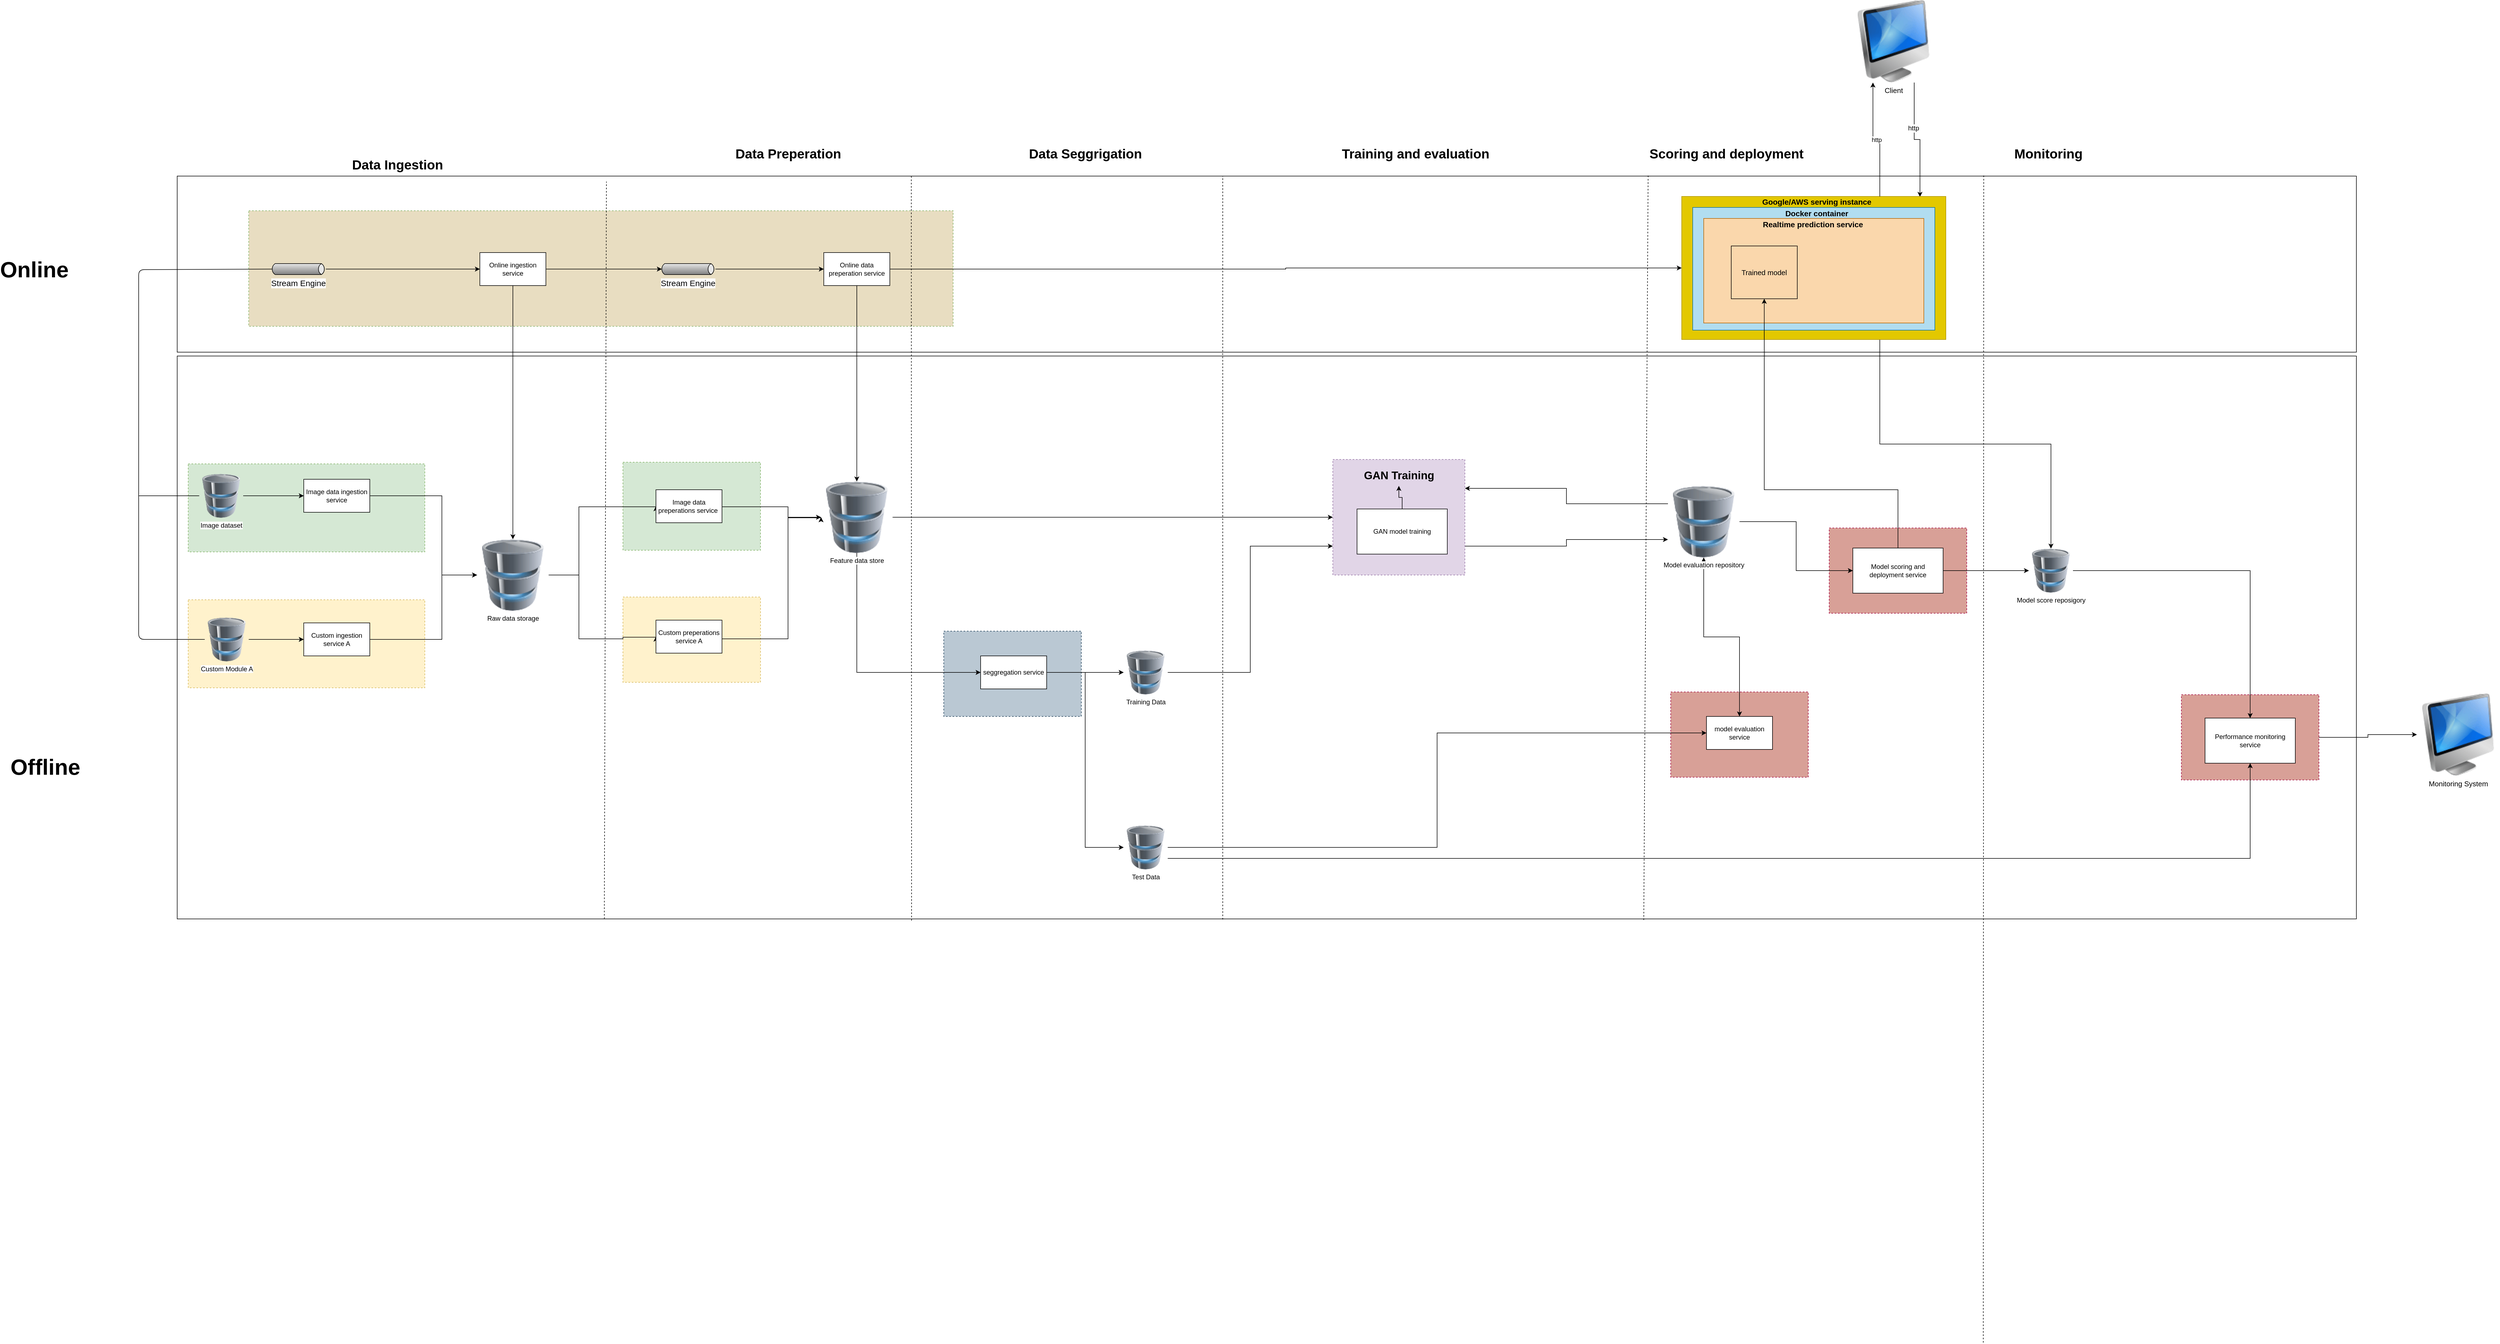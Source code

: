 <mxfile version="10.7.7" type="github"><diagram id="oKF6dVHejvNUOakWTQ5L" name="Page-1"><mxGraphModel dx="4475" dy="3337" grid="1" gridSize="10" guides="1" tooltips="1" connect="1" arrows="1" fold="1" page="1" pageScale="1" pageWidth="827" pageHeight="1169" math="0" shadow="0"><root><mxCell id="0"/><mxCell id="1" parent="0"/><mxCell id="7PKQdmlYQMPmTrWoQ9it-1" value="" style="rounded=0;whiteSpace=wrap;html=1;fillColor=none;" vertex="1" parent="1"><mxGeometry x="30" y="547" width="3960" height="1023" as="geometry"/></mxCell><mxCell id="7PKQdmlYQMPmTrWoQ9it-2" value="" style="rounded=0;whiteSpace=wrap;html=1;fillColor=#D8A097;dashed=1;strokeColor=#A50040;fontColor=#ffffff;" vertex="1" parent="1"><mxGeometry x="2744" y="1157.5" width="250" height="155" as="geometry"/></mxCell><mxCell id="7PKQdmlYQMPmTrWoQ9it-3" value="" style="rounded=0;whiteSpace=wrap;html=1;fillColor=none;" vertex="1" parent="1"><mxGeometry x="30" y="220" width="3960" height="320" as="geometry"/></mxCell><mxCell id="7PKQdmlYQMPmTrWoQ9it-4" value="" style="rounded=0;whiteSpace=wrap;html=1;fillColor=#E8DDC1;dashed=1;strokeColor=#82b366;" vertex="1" parent="1"><mxGeometry x="160" y="283" width="1280" height="210" as="geometry"/></mxCell><mxCell id="7PKQdmlYQMPmTrWoQ9it-5" style="edgeStyle=orthogonalEdgeStyle;rounded=0;orthogonalLoop=1;jettySize=auto;html=1;entryX=0;entryY=0.5;entryDx=0;entryDy=0;startArrow=none;startFill=0;endArrow=classic;endFill=1;" edge="1" parent="1" source="7PKQdmlYQMPmTrWoQ9it-6" target="7PKQdmlYQMPmTrWoQ9it-139"><mxGeometry relative="1" as="geometry"/></mxCell><mxCell id="7PKQdmlYQMPmTrWoQ9it-6" value="" style="rounded=0;whiteSpace=wrap;html=1;fillColor=#D8A097;dashed=1;strokeColor=#A50040;fontColor=#ffffff;" vertex="1" parent="1"><mxGeometry x="3672" y="1162.5" width="250" height="155" as="geometry"/></mxCell><mxCell id="7PKQdmlYQMPmTrWoQ9it-7" value="" style="rounded=0;whiteSpace=wrap;html=1;fillColor=#D8A097;dashed=1;strokeColor=#A50040;fontColor=#ffffff;" vertex="1" parent="1"><mxGeometry x="3032" y="859.5" width="250" height="155" as="geometry"/></mxCell><mxCell id="7PKQdmlYQMPmTrWoQ9it-9" value="" style="rounded=0;whiteSpace=wrap;html=1;fillColor=#bac8d3;dashed=1;strokeColor=#23445d;" vertex="1" parent="1"><mxGeometry x="1423" y="1047" width="250" height="155" as="geometry"/></mxCell><mxCell id="7PKQdmlYQMPmTrWoQ9it-13" value="" style="rounded=0;whiteSpace=wrap;html=1;fillColor=#fff2cc;dashed=1;strokeColor=#d6b656;" vertex="1" parent="1"><mxGeometry x="840" y="985" width="250" height="155" as="geometry"/></mxCell><mxCell id="7PKQdmlYQMPmTrWoQ9it-14" value="" style="rounded=0;whiteSpace=wrap;html=1;fillColor=#d5e8d4;dashed=1;strokeColor=#82b366;" vertex="1" parent="1"><mxGeometry x="840" y="740" width="250" height="160" as="geometry"/></mxCell><mxCell id="7PKQdmlYQMPmTrWoQ9it-16" value="" style="rounded=0;whiteSpace=wrap;html=1;fillColor=#fff2cc;dashed=1;strokeColor=#d6b656;" vertex="1" parent="1"><mxGeometry x="50" y="990" width="430" height="160" as="geometry"/></mxCell><mxCell id="7PKQdmlYQMPmTrWoQ9it-17" value="" style="rounded=0;whiteSpace=wrap;html=1;fillColor=#d5e8d4;dashed=1;strokeColor=#82b366;" vertex="1" parent="1"><mxGeometry x="50" y="743" width="430" height="160" as="geometry"/></mxCell><mxCell id="7PKQdmlYQMPmTrWoQ9it-18" style="edgeStyle=orthogonalEdgeStyle;rounded=0;orthogonalLoop=1;jettySize=auto;html=1;exitX=1;exitY=0.5;exitDx=0;exitDy=0;entryX=0;entryY=0.5;entryDx=0;entryDy=0;" edge="1" parent="1" source="7PKQdmlYQMPmTrWoQ9it-19" target="7PKQdmlYQMPmTrWoQ9it-28"><mxGeometry relative="1" as="geometry"/></mxCell><mxCell id="7PKQdmlYQMPmTrWoQ9it-19" value="Image dataset" style="image;html=1;labelBackgroundColor=#ffffff;image=img/lib/clip_art/computers/Database_128x128.png" vertex="1" parent="1"><mxGeometry x="70" y="761" width="80" height="80" as="geometry"/></mxCell><mxCell id="7PKQdmlYQMPmTrWoQ9it-22" style="edgeStyle=orthogonalEdgeStyle;rounded=0;orthogonalLoop=1;jettySize=auto;html=1;exitX=1;exitY=0.5;exitDx=0;exitDy=0;entryX=0;entryY=0.5;entryDx=0;entryDy=0;" edge="1" parent="1" source="7PKQdmlYQMPmTrWoQ9it-23" target="7PKQdmlYQMPmTrWoQ9it-36"><mxGeometry relative="1" as="geometry"/></mxCell><mxCell id="7PKQdmlYQMPmTrWoQ9it-23" value="Custom Module A&lt;br&gt;" style="image;html=1;labelBackgroundColor=#ffffff;image=img/lib/clip_art/computers/Database_128x128.png" vertex="1" parent="1"><mxGeometry x="80" y="1022" width="80" height="80" as="geometry"/></mxCell><mxCell id="7PKQdmlYQMPmTrWoQ9it-24" value="Data Ingestion&lt;br&gt;" style="text;strokeColor=none;fillColor=none;html=1;fontSize=24;fontStyle=1;verticalAlign=middle;align=center;" vertex="1" parent="1"><mxGeometry x="380" y="180" width="100" height="40" as="geometry"/></mxCell><mxCell id="7PKQdmlYQMPmTrWoQ9it-25" value="Online&lt;br style=&quot;font-size: 40px;&quot;&gt;" style="text;strokeColor=none;fillColor=none;html=1;fontSize=40;fontStyle=1;verticalAlign=middle;align=center;" vertex="1" parent="1"><mxGeometry x="-280" y="368.5" width="100" height="40" as="geometry"/></mxCell><mxCell id="7PKQdmlYQMPmTrWoQ9it-26" value="Offline&lt;br style=&quot;font-size: 40px;&quot;&gt;" style="text;strokeColor=none;fillColor=none;html=1;fontSize=40;fontStyle=1;verticalAlign=middle;align=center;" vertex="1" parent="1"><mxGeometry x="-260" y="1272.5" width="100" height="40" as="geometry"/></mxCell><mxCell id="7PKQdmlYQMPmTrWoQ9it-27" style="edgeStyle=orthogonalEdgeStyle;rounded=0;orthogonalLoop=1;jettySize=auto;html=1;entryX=0;entryY=0.5;entryDx=0;entryDy=0;exitX=1;exitY=0.5;exitDx=0;exitDy=0;" edge="1" parent="1" source="7PKQdmlYQMPmTrWoQ9it-28" target="7PKQdmlYQMPmTrWoQ9it-50"><mxGeometry relative="1" as="geometry"><Array as="points"><mxPoint x="511" y="801"/><mxPoint x="511" y="945"/></Array></mxGeometry></mxCell><mxCell id="7PKQdmlYQMPmTrWoQ9it-28" value="Image data ingestion service" style="rounded=0;whiteSpace=wrap;html=1;" vertex="1" parent="1"><mxGeometry x="260" y="771" width="120" height="60" as="geometry"/></mxCell><mxCell id="7PKQdmlYQMPmTrWoQ9it-29" style="edgeStyle=orthogonalEdgeStyle;rounded=0;orthogonalLoop=1;jettySize=auto;html=1;entryX=0;entryY=0.5;entryDx=0;entryDy=0;" edge="1" parent="1" source="7PKQdmlYQMPmTrWoQ9it-30" target="7PKQdmlYQMPmTrWoQ9it-45"><mxGeometry relative="1" as="geometry"/></mxCell><mxCell id="7PKQdmlYQMPmTrWoQ9it-30" value="&lt;font style=&quot;font-size: 15px&quot;&gt;Stream Engine&lt;/font&gt;" style="strokeWidth=1;outlineConnect=0;strokeColor=#000000;dashed=0;align=center;html=1;fontSize=8;shape=mxgraph.eip.messageChannel;verticalLabelPosition=bottom;labelBackgroundColor=#ffffff;verticalAlign=top;" vertex="1" parent="1"><mxGeometry x="200" y="379" width="100" height="20" as="geometry"/></mxCell><mxCell id="7PKQdmlYQMPmTrWoQ9it-35" style="edgeStyle=orthogonalEdgeStyle;rounded=0;orthogonalLoop=1;jettySize=auto;html=1;entryX=0;entryY=0.5;entryDx=0;entryDy=0;" edge="1" parent="1" source="7PKQdmlYQMPmTrWoQ9it-36" target="7PKQdmlYQMPmTrWoQ9it-50"><mxGeometry relative="1" as="geometry"><Array as="points"><mxPoint x="511" y="1062"/><mxPoint x="511" y="945"/></Array></mxGeometry></mxCell><mxCell id="7PKQdmlYQMPmTrWoQ9it-36" value="Custom ingestion service A" style="rounded=0;whiteSpace=wrap;html=1;" vertex="1" parent="1"><mxGeometry x="260" y="1032" width="120" height="60" as="geometry"/></mxCell><mxCell id="7PKQdmlYQMPmTrWoQ9it-40" value="" style="endArrow=none;html=1;entryX=0;entryY=0.5;entryDx=0;entryDy=0;exitX=0;exitY=0.5;exitDx=2.7;exitDy=0;exitPerimeter=0;" edge="1" parent="1" target="7PKQdmlYQMPmTrWoQ9it-23" source="7PKQdmlYQMPmTrWoQ9it-30"><mxGeometry width="50" height="50" relative="1" as="geometry"><mxPoint x="-40" y="390" as="sourcePoint"/><mxPoint x="80" y="1062" as="targetPoint"/><Array as="points"><mxPoint x="-40" y="390"/><mxPoint x="-40" y="1062"/></Array></mxGeometry></mxCell><mxCell id="7PKQdmlYQMPmTrWoQ9it-42" value="" style="endArrow=none;html=1;entryX=0;entryY=0.5;entryDx=0;entryDy=0;" edge="1" parent="1" target="7PKQdmlYQMPmTrWoQ9it-19"><mxGeometry width="50" height="50" relative="1" as="geometry"><mxPoint x="-40" y="801" as="sourcePoint"/><mxPoint x="-69.5" y="658" as="targetPoint"/></mxGeometry></mxCell><mxCell id="7PKQdmlYQMPmTrWoQ9it-43" style="edgeStyle=orthogonalEdgeStyle;rounded=0;orthogonalLoop=1;jettySize=auto;html=1;entryX=0.5;entryY=0;entryDx=0;entryDy=0;" edge="1" parent="1" source="7PKQdmlYQMPmTrWoQ9it-45" target="7PKQdmlYQMPmTrWoQ9it-50"><mxGeometry relative="1" as="geometry"/></mxCell><mxCell id="7PKQdmlYQMPmTrWoQ9it-44" style="edgeStyle=orthogonalEdgeStyle;rounded=0;orthogonalLoop=1;jettySize=auto;html=1;entryX=0;entryY=0.5;entryDx=2.7;entryDy=0;entryPerimeter=0;" edge="1" parent="1" source="7PKQdmlYQMPmTrWoQ9it-45" target="7PKQdmlYQMPmTrWoQ9it-53"><mxGeometry relative="1" as="geometry"/></mxCell><mxCell id="7PKQdmlYQMPmTrWoQ9it-45" value="Online ingestion service" style="rounded=0;whiteSpace=wrap;html=1;" vertex="1" parent="1"><mxGeometry x="580" y="359" width="120" height="60" as="geometry"/></mxCell><mxCell id="7PKQdmlYQMPmTrWoQ9it-47" style="edgeStyle=orthogonalEdgeStyle;rounded=0;orthogonalLoop=1;jettySize=auto;html=1;entryX=0;entryY=0.5;entryDx=0;entryDy=0;" edge="1" parent="1" source="7PKQdmlYQMPmTrWoQ9it-50" target="7PKQdmlYQMPmTrWoQ9it-60"><mxGeometry relative="1" as="geometry"><Array as="points"><mxPoint x="760" y="945"/><mxPoint x="760" y="821"/></Array></mxGeometry></mxCell><mxCell id="7PKQdmlYQMPmTrWoQ9it-48" style="edgeStyle=orthogonalEdgeStyle;rounded=0;orthogonalLoop=1;jettySize=auto;html=1;entryX=0;entryY=0.5;entryDx=0;entryDy=0;" edge="1" parent="1" source="7PKQdmlYQMPmTrWoQ9it-50" target="7PKQdmlYQMPmTrWoQ9it-62"><mxGeometry relative="1" as="geometry"><Array as="points"><mxPoint x="760" y="945"/><mxPoint x="760" y="1061"/><mxPoint x="840" y="1061"/><mxPoint x="840" y="1058"/></Array></mxGeometry></mxCell><mxCell id="7PKQdmlYQMPmTrWoQ9it-50" value="Raw data storage" style="image;html=1;labelBackgroundColor=#ffffff;image=img/lib/clip_art/computers/Database_128x128.png" vertex="1" parent="1"><mxGeometry x="575" y="880" width="130" height="130" as="geometry"/></mxCell><mxCell id="7PKQdmlYQMPmTrWoQ9it-51" value="" style="endArrow=none;dashed=1;html=1;exitX=0.196;exitY=1;exitDx=0;exitDy=0;exitPerimeter=0;" edge="1" parent="1" source="7PKQdmlYQMPmTrWoQ9it-1"><mxGeometry width="50" height="50" relative="1" as="geometry"><mxPoint x="800" y="2340" as="sourcePoint"/><mxPoint x="810" y="230" as="targetPoint"/></mxGeometry></mxCell><mxCell id="7PKQdmlYQMPmTrWoQ9it-52" style="edgeStyle=orthogonalEdgeStyle;rounded=0;orthogonalLoop=1;jettySize=auto;html=1;entryX=0;entryY=0.5;entryDx=0;entryDy=0;" edge="1" parent="1" source="7PKQdmlYQMPmTrWoQ9it-53" target="7PKQdmlYQMPmTrWoQ9it-56"><mxGeometry relative="1" as="geometry"/></mxCell><mxCell id="7PKQdmlYQMPmTrWoQ9it-53" value="&lt;font style=&quot;font-size: 15px&quot;&gt;Stream Engine&lt;/font&gt;" style="strokeWidth=1;outlineConnect=0;strokeColor=#000000;dashed=0;align=center;html=1;fontSize=8;shape=mxgraph.eip.messageChannel;verticalLabelPosition=bottom;labelBackgroundColor=#ffffff;verticalAlign=top;" vertex="1" parent="1"><mxGeometry x="908" y="379" width="100" height="20" as="geometry"/></mxCell><mxCell id="7PKQdmlYQMPmTrWoQ9it-54" style="edgeStyle=orthogonalEdgeStyle;rounded=0;orthogonalLoop=1;jettySize=auto;html=1;entryX=0.5;entryY=0;entryDx=0;entryDy=0;" edge="1" parent="1" source="7PKQdmlYQMPmTrWoQ9it-56" target="7PKQdmlYQMPmTrWoQ9it-69"><mxGeometry relative="1" as="geometry"/></mxCell><mxCell id="7PKQdmlYQMPmTrWoQ9it-55" style="edgeStyle=orthogonalEdgeStyle;rounded=0;orthogonalLoop=1;jettySize=auto;html=1;entryX=0;entryY=0.5;entryDx=0;entryDy=0;startArrow=none;startFill=0;fontSize=13;" edge="1" parent="1" source="7PKQdmlYQMPmTrWoQ9it-56" target="7PKQdmlYQMPmTrWoQ9it-128"><mxGeometry relative="1" as="geometry"/></mxCell><mxCell id="7PKQdmlYQMPmTrWoQ9it-56" value="Online data preperation service" style="rounded=0;whiteSpace=wrap;html=1;" vertex="1" parent="1"><mxGeometry x="1205" y="359" width="120" height="60" as="geometry"/></mxCell><mxCell id="7PKQdmlYQMPmTrWoQ9it-59" style="edgeStyle=orthogonalEdgeStyle;rounded=0;orthogonalLoop=1;jettySize=auto;html=1;entryX=0;entryY=0.5;entryDx=0;entryDy=0;exitX=1;exitY=0.5;exitDx=0;exitDy=0;" edge="1" parent="1" source="7PKQdmlYQMPmTrWoQ9it-60" target="7PKQdmlYQMPmTrWoQ9it-69"><mxGeometry relative="1" as="geometry"><Array as="points"><mxPoint x="1140" y="821"/><mxPoint x="1140" y="841"/></Array></mxGeometry></mxCell><mxCell id="7PKQdmlYQMPmTrWoQ9it-60" value="Image data preperations service&amp;nbsp;" style="rounded=0;whiteSpace=wrap;html=1;" vertex="1" parent="1"><mxGeometry x="900" y="790" width="120" height="60" as="geometry"/></mxCell><mxCell id="7PKQdmlYQMPmTrWoQ9it-61" style="edgeStyle=orthogonalEdgeStyle;rounded=0;orthogonalLoop=1;jettySize=auto;html=1;entryX=0;entryY=0.5;entryDx=0;entryDy=0;" edge="1" parent="1" source="7PKQdmlYQMPmTrWoQ9it-62" target="7PKQdmlYQMPmTrWoQ9it-69"><mxGeometry relative="1" as="geometry"><Array as="points"><mxPoint x="1140" y="1061"/><mxPoint x="1140" y="840"/></Array></mxGeometry></mxCell><mxCell id="7PKQdmlYQMPmTrWoQ9it-62" value="Custom preperations service A" style="rounded=0;whiteSpace=wrap;html=1;" vertex="1" parent="1"><mxGeometry x="900" y="1027" width="120" height="60" as="geometry"/></mxCell><mxCell id="7PKQdmlYQMPmTrWoQ9it-65" style="edgeStyle=orthogonalEdgeStyle;rounded=0;orthogonalLoop=1;jettySize=auto;html=1;entryX=0;entryY=0.5;entryDx=0;entryDy=0;exitX=0.5;exitY=1;exitDx=0;exitDy=0;" edge="1" parent="1" source="7PKQdmlYQMPmTrWoQ9it-69" target="7PKQdmlYQMPmTrWoQ9it-74"><mxGeometry relative="1" as="geometry"/></mxCell><mxCell id="7PKQdmlYQMPmTrWoQ9it-66" style="edgeStyle=orthogonalEdgeStyle;rounded=0;orthogonalLoop=1;jettySize=auto;html=1;entryX=0;entryY=0.5;entryDx=0;entryDy=0;fontSize=20;" edge="1" parent="1" source="7PKQdmlYQMPmTrWoQ9it-69" target="7PKQdmlYQMPmTrWoQ9it-109"><mxGeometry relative="1" as="geometry"/></mxCell><mxCell id="7PKQdmlYQMPmTrWoQ9it-69" value="Feature data store" style="image;html=1;labelBackgroundColor=#ffffff;image=img/lib/clip_art/computers/Database_128x128.png" vertex="1" parent="1"><mxGeometry x="1200" y="775" width="130" height="130" as="geometry"/></mxCell><mxCell id="7PKQdmlYQMPmTrWoQ9it-70" value="Data Preperation&lt;br&gt;" style="text;strokeColor=none;fillColor=none;html=1;fontSize=24;fontStyle=1;verticalAlign=middle;align=center;" vertex="1" parent="1"><mxGeometry x="1090" y="160" width="100" height="40" as="geometry"/></mxCell><mxCell id="7PKQdmlYQMPmTrWoQ9it-71" value="" style="endArrow=none;dashed=1;html=1;exitX=0.337;exitY=1.003;exitDx=0;exitDy=0;exitPerimeter=0;" edge="1" parent="1" source="7PKQdmlYQMPmTrWoQ9it-1"><mxGeometry width="50" height="50" relative="1" as="geometry"><mxPoint x="1410" y="1420" as="sourcePoint"/><mxPoint x="1364" y="220" as="targetPoint"/></mxGeometry></mxCell><mxCell id="7PKQdmlYQMPmTrWoQ9it-72" style="edgeStyle=orthogonalEdgeStyle;rounded=0;orthogonalLoop=1;jettySize=auto;html=1;entryX=0;entryY=0.5;entryDx=0;entryDy=0;" edge="1" parent="1" source="7PKQdmlYQMPmTrWoQ9it-74" target="7PKQdmlYQMPmTrWoQ9it-78"><mxGeometry relative="1" as="geometry"/></mxCell><mxCell id="7PKQdmlYQMPmTrWoQ9it-73" style="edgeStyle=orthogonalEdgeStyle;rounded=0;orthogonalLoop=1;jettySize=auto;html=1;entryX=0;entryY=0.5;entryDx=0;entryDy=0;" edge="1" parent="1" source="7PKQdmlYQMPmTrWoQ9it-74" target="7PKQdmlYQMPmTrWoQ9it-81"><mxGeometry relative="1" as="geometry"/></mxCell><mxCell id="7PKQdmlYQMPmTrWoQ9it-74" value="seggregation service" style="rounded=0;whiteSpace=wrap;html=1;" vertex="1" parent="1"><mxGeometry x="1490" y="1092" width="120" height="60" as="geometry"/></mxCell><mxCell id="7PKQdmlYQMPmTrWoQ9it-75" style="edgeStyle=orthogonalEdgeStyle;rounded=0;orthogonalLoop=1;jettySize=auto;html=1;entryX=0;entryY=0.75;entryDx=0;entryDy=0;fontSize=20;" edge="1" parent="1" source="7PKQdmlYQMPmTrWoQ9it-78" target="7PKQdmlYQMPmTrWoQ9it-109"><mxGeometry relative="1" as="geometry"/></mxCell><mxCell id="7PKQdmlYQMPmTrWoQ9it-78" value="Training Data" style="image;html=1;labelBackgroundColor=#ffffff;image=img/lib/clip_art/computers/Database_128x128.png" vertex="1" parent="1"><mxGeometry x="1750" y="1082" width="80" height="80" as="geometry"/></mxCell><mxCell id="7PKQdmlYQMPmTrWoQ9it-79" style="edgeStyle=orthogonalEdgeStyle;rounded=0;orthogonalLoop=1;jettySize=auto;html=1;exitX=1;exitY=0.75;exitDx=0;exitDy=0;entryX=0.5;entryY=1;entryDx=0;entryDy=0;startArrow=none;startFill=0;fontSize=13;" edge="1" parent="1" source="7PKQdmlYQMPmTrWoQ9it-81" target="7PKQdmlYQMPmTrWoQ9it-100"><mxGeometry relative="1" as="geometry"/></mxCell><mxCell id="7PKQdmlYQMPmTrWoQ9it-80" style="edgeStyle=orthogonalEdgeStyle;rounded=0;orthogonalLoop=1;jettySize=auto;html=1;entryX=0;entryY=0.5;entryDx=0;entryDy=0;" edge="1" parent="1" source="7PKQdmlYQMPmTrWoQ9it-81" target="7PKQdmlYQMPmTrWoQ9it-88"><mxGeometry relative="1" as="geometry"/></mxCell><mxCell id="7PKQdmlYQMPmTrWoQ9it-81" value="Test Data" style="image;html=1;labelBackgroundColor=#ffffff;image=img/lib/clip_art/computers/Database_128x128.png" vertex="1" parent="1"><mxGeometry x="1750" y="1400" width="80" height="80" as="geometry"/></mxCell><mxCell id="7PKQdmlYQMPmTrWoQ9it-82" value="Data Seggrigation&lt;br&gt;" style="text;strokeColor=none;fillColor=none;html=1;fontSize=24;fontStyle=1;verticalAlign=middle;align=center;" vertex="1" parent="1"><mxGeometry x="1630" y="160" width="100" height="40" as="geometry"/></mxCell><mxCell id="7PKQdmlYQMPmTrWoQ9it-83" value="" style="endArrow=none;dashed=1;html=1;" edge="1" parent="1"><mxGeometry width="50" height="50" relative="1" as="geometry"><mxPoint x="1930" y="1571" as="sourcePoint"/><mxPoint x="1930" y="220" as="targetPoint"/></mxGeometry></mxCell><mxCell id="7PKQdmlYQMPmTrWoQ9it-84" style="edgeStyle=orthogonalEdgeStyle;rounded=0;orthogonalLoop=1;jettySize=auto;html=1;entryX=0;entryY=0.75;entryDx=0;entryDy=0;startArrow=none;startFill=0;fontSize=13;exitX=1;exitY=0.75;exitDx=0;exitDy=0;" edge="1" parent="1" source="7PKQdmlYQMPmTrWoQ9it-109" target="7PKQdmlYQMPmTrWoQ9it-87"><mxGeometry relative="1" as="geometry"><mxPoint x="2419.667" y="746.333" as="targetPoint"/></mxGeometry></mxCell><mxCell id="7PKQdmlYQMPmTrWoQ9it-85" style="edgeStyle=orthogonalEdgeStyle;rounded=0;orthogonalLoop=1;jettySize=auto;html=1;entryX=0.5;entryY=0;entryDx=0;entryDy=0;fontSize=20;startArrow=classic;startFill=1;" edge="1" parent="1" source="7PKQdmlYQMPmTrWoQ9it-87" target="7PKQdmlYQMPmTrWoQ9it-88"><mxGeometry relative="1" as="geometry"/></mxCell><mxCell id="7PKQdmlYQMPmTrWoQ9it-86" style="edgeStyle=orthogonalEdgeStyle;rounded=0;orthogonalLoop=1;jettySize=auto;html=1;entryX=0;entryY=0.5;entryDx=0;entryDy=0;startArrow=none;startFill=0;fontSize=13;" edge="1" parent="1" source="7PKQdmlYQMPmTrWoQ9it-87" target="7PKQdmlYQMPmTrWoQ9it-94"><mxGeometry relative="1" as="geometry"/></mxCell><mxCell id="7PKQdmlYQMPmTrWoQ9it-151" style="edgeStyle=orthogonalEdgeStyle;rounded=0;orthogonalLoop=1;jettySize=auto;html=1;exitX=0;exitY=0.25;exitDx=0;exitDy=0;entryX=1;entryY=0.25;entryDx=0;entryDy=0;" edge="1" parent="1" source="7PKQdmlYQMPmTrWoQ9it-87" target="7PKQdmlYQMPmTrWoQ9it-109"><mxGeometry relative="1" as="geometry"/></mxCell><mxCell id="7PKQdmlYQMPmTrWoQ9it-87" value="Model evaluation repository" style="image;html=1;labelBackgroundColor=#ffffff;image=img/lib/clip_art/computers/Database_128x128.png" vertex="1" parent="1"><mxGeometry x="2739" y="783" width="130" height="130" as="geometry"/></mxCell><mxCell id="7PKQdmlYQMPmTrWoQ9it-88" value="model evaluation service" style="rounded=0;whiteSpace=wrap;html=1;" vertex="1" parent="1"><mxGeometry x="2809" y="1202" width="120" height="60" as="geometry"/></mxCell><mxCell id="7PKQdmlYQMPmTrWoQ9it-89" value="" style="endArrow=none;dashed=1;html=1;exitX=0.673;exitY=1.002;exitDx=0;exitDy=0;exitPerimeter=0;entryX=0.675;entryY=-0.012;entryDx=0;entryDy=0;entryPerimeter=0;" edge="1" parent="1" source="7PKQdmlYQMPmTrWoQ9it-1" target="7PKQdmlYQMPmTrWoQ9it-3"><mxGeometry width="50" height="50" relative="1" as="geometry"><mxPoint x="2588.167" y="1419.667" as="sourcePoint"/><mxPoint x="2590" y="230" as="targetPoint"/></mxGeometry></mxCell><mxCell id="7PKQdmlYQMPmTrWoQ9it-90" style="edgeStyle=orthogonalEdgeStyle;rounded=0;orthogonalLoop=1;jettySize=auto;html=1;exitX=0.75;exitY=1;exitDx=0;exitDy=0;entryX=0.5;entryY=0;entryDx=0;entryDy=0;startArrow=none;startFill=0;fontSize=13;" edge="1" parent="1" source="7PKQdmlYQMPmTrWoQ9it-128" target="7PKQdmlYQMPmTrWoQ9it-96"><mxGeometry relative="1" as="geometry"/></mxCell><mxCell id="7PKQdmlYQMPmTrWoQ9it-92" value="Training and evaluation&lt;br&gt;" style="text;strokeColor=none;fillColor=none;html=1;fontSize=24;fontStyle=1;verticalAlign=middle;align=center;" vertex="1" parent="1"><mxGeometry x="2230" y="160" width="100" height="40" as="geometry"/></mxCell><mxCell id="7PKQdmlYQMPmTrWoQ9it-93" style="edgeStyle=orthogonalEdgeStyle;rounded=0;orthogonalLoop=1;jettySize=auto;html=1;entryX=0;entryY=0.5;entryDx=0;entryDy=0;startArrow=none;startFill=0;fontSize=13;" edge="1" parent="1" source="7PKQdmlYQMPmTrWoQ9it-94" target="7PKQdmlYQMPmTrWoQ9it-96"><mxGeometry relative="1" as="geometry"/></mxCell><mxCell id="7PKQdmlYQMPmTrWoQ9it-94" value="Model scoring and deployment service&lt;br&gt;" style="rounded=0;whiteSpace=wrap;html=1;" vertex="1" parent="1"><mxGeometry x="3075" y="896" width="164" height="82" as="geometry"/></mxCell><mxCell id="7PKQdmlYQMPmTrWoQ9it-95" style="edgeStyle=orthogonalEdgeStyle;rounded=0;orthogonalLoop=1;jettySize=auto;html=1;entryX=0.5;entryY=0;entryDx=0;entryDy=0;startArrow=none;startFill=0;fontSize=13;" edge="1" parent="1" source="7PKQdmlYQMPmTrWoQ9it-96" target="7PKQdmlYQMPmTrWoQ9it-100"><mxGeometry relative="1" as="geometry"/></mxCell><mxCell id="7PKQdmlYQMPmTrWoQ9it-96" value="Model score reposigory" style="image;html=1;labelBackgroundColor=#ffffff;image=img/lib/clip_art/computers/Database_128x128.png" vertex="1" parent="1"><mxGeometry x="3395" y="897" width="80" height="80" as="geometry"/></mxCell><mxCell id="7PKQdmlYQMPmTrWoQ9it-97" value="Scoring and deployment" style="text;strokeColor=none;fillColor=none;html=1;fontSize=24;fontStyle=1;verticalAlign=middle;align=center;" vertex="1" parent="1"><mxGeometry x="2795" y="160" width="100" height="40" as="geometry"/></mxCell><mxCell id="7PKQdmlYQMPmTrWoQ9it-98" value="" style="endArrow=none;dashed=1;html=1;entryX=0.829;entryY=-0.003;entryDx=0;entryDy=0;entryPerimeter=0;" edge="1" parent="1" target="7PKQdmlYQMPmTrWoQ9it-3"><mxGeometry width="50" height="50" relative="1" as="geometry"><mxPoint x="3312" y="2340.0" as="sourcePoint"/><mxPoint x="3252.0" y="220.5" as="targetPoint"/></mxGeometry></mxCell><mxCell id="7PKQdmlYQMPmTrWoQ9it-99" value="Monitoring" style="text;strokeColor=none;fillColor=none;html=1;fontSize=24;fontStyle=1;verticalAlign=middle;align=center;" vertex="1" parent="1"><mxGeometry x="3380" y="160" width="100" height="40" as="geometry"/></mxCell><mxCell id="7PKQdmlYQMPmTrWoQ9it-100" value="Performance monitoring service&lt;br&gt;" style="rounded=0;whiteSpace=wrap;html=1;" vertex="1" parent="1"><mxGeometry x="3715" y="1205" width="164" height="82" as="geometry"/></mxCell><mxCell id="7PKQdmlYQMPmTrWoQ9it-101" value="&lt;font style=&quot;font-size: 18px&quot;&gt;&lt;br&gt;&lt;/font&gt;" style="edgeStyle=orthogonalEdgeStyle;rounded=0;orthogonalLoop=1;jettySize=auto;html=1;startArrow=classic;startFill=1;fontSize=13;exitX=0.902;exitY=0.003;exitDx=0;exitDy=0;endArrow=none;endFill=0;exitPerimeter=0;entryX=0.75;entryY=1;entryDx=0;entryDy=0;" edge="1" parent="1" source="7PKQdmlYQMPmTrWoQ9it-128" target="7PKQdmlYQMPmTrWoQ9it-148"><mxGeometry relative="1" as="geometry"><mxPoint x="2939.833" y="280" as="sourcePoint"/><mxPoint x="3216.333" y="59.667" as="targetPoint"/></mxGeometry></mxCell><mxCell id="7PKQdmlYQMPmTrWoQ9it-155" value="http" style="text;html=1;resizable=0;points=[];align=center;verticalAlign=middle;labelBackgroundColor=#ffffff;" vertex="1" connectable="0" parent="7PKQdmlYQMPmTrWoQ9it-101"><mxGeometry x="0.244" y="2" relative="1" as="geometry"><mxPoint as="offset"/></mxGeometry></mxCell><mxCell id="7PKQdmlYQMPmTrWoQ9it-127" value="" style="group" vertex="1" connectable="0" parent="1"><mxGeometry x="2764" y="247" width="480" height="270" as="geometry"/></mxCell><mxCell id="7PKQdmlYQMPmTrWoQ9it-128" value="" style="rounded=0;whiteSpace=wrap;html=1;fillColor=#e3c800;fontSize=20;strokeColor=#B09500;fontColor=#ffffff;" vertex="1" parent="7PKQdmlYQMPmTrWoQ9it-127"><mxGeometry y="10" width="480" height="260" as="geometry"/></mxCell><mxCell id="7PKQdmlYQMPmTrWoQ9it-129" value="" style="rounded=0;whiteSpace=wrap;html=1;fillColor=#b1ddf0;fontSize=20;strokeColor=#10739e;" vertex="1" parent="7PKQdmlYQMPmTrWoQ9it-127"><mxGeometry x="20" y="30" width="440" height="223" as="geometry"/></mxCell><mxCell id="7PKQdmlYQMPmTrWoQ9it-130" value="" style="rounded=0;whiteSpace=wrap;html=1;fillColor=#fad7ac;fontSize=20;strokeColor=#b46504;" vertex="1" parent="7PKQdmlYQMPmTrWoQ9it-127"><mxGeometry x="40" y="50" width="400" height="190" as="geometry"/></mxCell><mxCell id="7PKQdmlYQMPmTrWoQ9it-131" value="Google/AWS serving instance" style="text;strokeColor=none;fillColor=none;html=1;fontSize=14;fontStyle=1;verticalAlign=middle;align=center;" vertex="1" parent="7PKQdmlYQMPmTrWoQ9it-127"><mxGeometry x="195" width="100" height="40" as="geometry"/></mxCell><mxCell id="7PKQdmlYQMPmTrWoQ9it-132" value="Docker container" style="text;strokeColor=none;fillColor=none;html=1;fontSize=14;fontStyle=1;verticalAlign=middle;align=center;" vertex="1" parent="7PKQdmlYQMPmTrWoQ9it-127"><mxGeometry x="195" y="21" width="100" height="40" as="geometry"/></mxCell><mxCell id="7PKQdmlYQMPmTrWoQ9it-133" value="Realtime prediction service" style="text;strokeColor=none;fillColor=none;html=1;fontSize=14;fontStyle=1;verticalAlign=middle;align=center;" vertex="1" parent="7PKQdmlYQMPmTrWoQ9it-127"><mxGeometry x="190" y="42" width="96" height="38" as="geometry"/></mxCell><mxCell id="7PKQdmlYQMPmTrWoQ9it-136" value="Trained model" style="rounded=0;whiteSpace=wrap;html=1;fillColor=none;fontSize=13;" vertex="1" parent="7PKQdmlYQMPmTrWoQ9it-127"><mxGeometry x="90" y="100" width="120" height="96" as="geometry"/></mxCell><mxCell id="7PKQdmlYQMPmTrWoQ9it-138" style="edgeStyle=orthogonalEdgeStyle;rounded=0;orthogonalLoop=1;jettySize=auto;html=1;entryX=0.5;entryY=1;entryDx=0;entryDy=0;startArrow=none;startFill=0;fontSize=13;exitX=0.5;exitY=0;exitDx=0;exitDy=0;" edge="1" parent="1" source="7PKQdmlYQMPmTrWoQ9it-94" target="7PKQdmlYQMPmTrWoQ9it-136"><mxGeometry relative="1" as="geometry"><Array as="points"><mxPoint x="3157" y="790"/><mxPoint x="2914" y="790"/></Array></mxGeometry></mxCell><mxCell id="7PKQdmlYQMPmTrWoQ9it-139" value="Monitoring System" style="image;html=1;labelBackgroundColor=#ffffff;image=img/lib/clip_art/computers/iMac_128x128.png;fillColor=none;fontSize=13;" vertex="1" parent="1"><mxGeometry x="4100" y="1160" width="150" height="150" as="geometry"/></mxCell><mxCell id="7PKQdmlYQMPmTrWoQ9it-108" value="" style="group" vertex="1" connectable="0" parent="1"><mxGeometry x="2130" y="685" width="452" height="630" as="geometry"/></mxCell><mxCell id="7PKQdmlYQMPmTrWoQ9it-109" value="" style="rounded=0;whiteSpace=wrap;html=1;dashed=1;fillColor=#e1d5e7;strokeColor=#9673a6;" vertex="1" parent="7PKQdmlYQMPmTrWoQ9it-108"><mxGeometry y="50" width="240" height="210" as="geometry"/></mxCell><mxCell id="7PKQdmlYQMPmTrWoQ9it-113" value="GAN Training" style="text;strokeColor=none;fillColor=none;html=1;fontSize=20;fontStyle=1;verticalAlign=middle;align=center;" vertex="1" parent="7PKQdmlYQMPmTrWoQ9it-108"><mxGeometry x="70" y="58" width="100" height="40" as="geometry"/></mxCell><mxCell id="7PKQdmlYQMPmTrWoQ9it-152" value="" style="edgeStyle=orthogonalEdgeStyle;rounded=0;orthogonalLoop=1;jettySize=auto;html=1;" edge="1" parent="7PKQdmlYQMPmTrWoQ9it-108" source="7PKQdmlYQMPmTrWoQ9it-114" target="7PKQdmlYQMPmTrWoQ9it-113"><mxGeometry relative="1" as="geometry"/></mxCell><mxCell id="7PKQdmlYQMPmTrWoQ9it-114" value="GAN model training&lt;br&gt;" style="rounded=0;whiteSpace=wrap;html=1;" vertex="1" parent="7PKQdmlYQMPmTrWoQ9it-108"><mxGeometry x="44" y="140" width="164" height="82" as="geometry"/></mxCell><mxCell id="7PKQdmlYQMPmTrWoQ9it-148" value="Client" style="image;html=1;labelBackgroundColor=#ffffff;image=img/lib/clip_art/computers/iMac_128x128.png;fillColor=none;fontSize=13;" vertex="1" parent="1"><mxGeometry x="3074" y="-100" width="150" height="150" as="geometry"/></mxCell><mxCell id="7PKQdmlYQMPmTrWoQ9it-149" value="http" style="edgeStyle=orthogonalEdgeStyle;rounded=0;orthogonalLoop=1;jettySize=auto;html=1;exitX=0.75;exitY=0;exitDx=0;exitDy=0;entryX=0.25;entryY=1;entryDx=0;entryDy=0;" edge="1" parent="1" source="7PKQdmlYQMPmTrWoQ9it-128" target="7PKQdmlYQMPmTrWoQ9it-148"><mxGeometry relative="1" as="geometry"/></mxCell></root></mxGraphModel></diagram></mxfile>